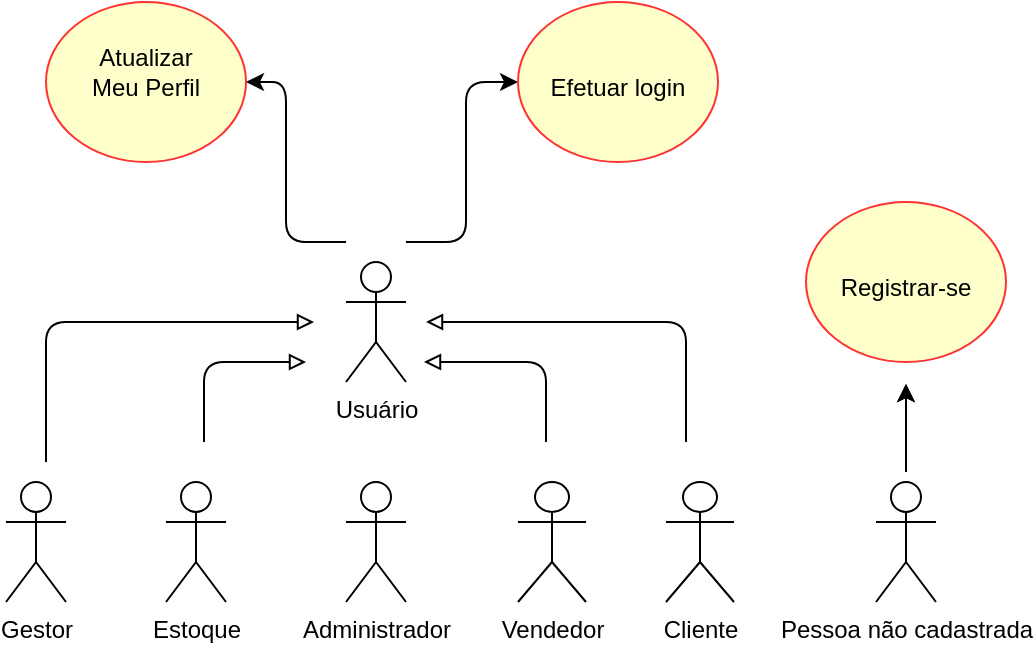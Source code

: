 <mxfile version="20.8.16" type="device" pages="5"><diagram id="mq7wWBJfE_hLWkZKFDT1" name="Usuário"><mxGraphModel dx="1199" dy="760" grid="1" gridSize="10" guides="1" tooltips="1" connect="1" arrows="1" fold="1" page="1" pageScale="1" pageWidth="827" pageHeight="1169" math="0" shadow="0"><root><mxCell id="0"/><mxCell id="1" parent="0"/><mxCell id="nkhq1du0ygEXdt6FLbWE-1" value="" style="edgeStyle=orthogonalEdgeStyle;rounded=1;orthogonalLoop=1;jettySize=auto;html=1;" edge="1" parent="1" target="nkhq1du0ygEXdt6FLbWE-5"><mxGeometry relative="1" as="geometry"><mxPoint x="370" y="230" as="sourcePoint"/><Array as="points"><mxPoint x="400" y="230"/><mxPoint x="400" y="150"/></Array></mxGeometry></mxCell><mxCell id="nkhq1du0ygEXdt6FLbWE-3" value="" style="edgeStyle=orthogonalEdgeStyle;rounded=1;orthogonalLoop=1;jettySize=auto;html=1;endArrow=block;endFill=0;targetPerimeterSpacing=26;sourcePerimeterSpacing=17;" edge="1" parent="1"><mxGeometry relative="1" as="geometry"><mxPoint x="269" y="330" as="sourcePoint"/><mxPoint x="320" y="290" as="targetPoint"/><Array as="points"><mxPoint x="269" y="290"/></Array></mxGeometry></mxCell><mxCell id="nkhq1du0ygEXdt6FLbWE-4" value="Usuário" style="shape=umlActor;verticalLabelPosition=bottom;verticalAlign=top;html=1;outlineConnect=0;" vertex="1" parent="1"><mxGeometry x="340" y="240" width="30" height="60" as="geometry"/></mxCell><mxCell id="nkhq1du0ygEXdt6FLbWE-5" value="&lt;br&gt;&lt;br&gt;Efetuar login" style="ellipse;whiteSpace=wrap;html=1;verticalAlign=top;fillColor=#FFFFCC;strokeColor=#FF3333;" vertex="1" parent="1"><mxGeometry x="426" y="110" width="100" height="80" as="geometry"/></mxCell><mxCell id="nkhq1du0ygEXdt6FLbWE-7" value="Estoque" style="shape=umlActor;verticalLabelPosition=bottom;verticalAlign=top;html=1;outlineConnect=0;" vertex="1" parent="1"><mxGeometry x="250" y="350" width="30" height="60" as="geometry"/></mxCell><mxCell id="nkhq1du0ygEXdt6FLbWE-8" value="" style="endArrow=block;html=1;rounded=1;sourcePerimeterSpacing=-1;targetPerimeterSpacing=8;jumpStyle=arc;endFill=0;" edge="1" parent="1"><mxGeometry width="50" height="50" relative="1" as="geometry"><mxPoint x="510" y="330" as="sourcePoint"/><mxPoint x="380" y="270" as="targetPoint"/><Array as="points"><mxPoint x="510" y="300"/><mxPoint x="510" y="270"/><mxPoint x="480" y="270"/></Array></mxGeometry></mxCell><mxCell id="nkhq1du0ygEXdt6FLbWE-9" value="Vendedor" style="shape=umlActor;verticalLabelPosition=bottom;verticalAlign=top;html=1;outlineConnect=0;" vertex="1" parent="1"><mxGeometry x="426" y="350" width="34" height="60" as="geometry"/></mxCell><mxCell id="nR5YU0t0JQK_gQ9CB8B0-1" value="&lt;br&gt;Atualizar&lt;br&gt;Meu Perfil" style="ellipse;whiteSpace=wrap;html=1;verticalAlign=top;fillColor=#FFFFCC;strokeColor=#FF3333;" vertex="1" parent="1"><mxGeometry x="190" y="110" width="100" height="80" as="geometry"/></mxCell><mxCell id="nkhq1du0ygEXdt6FLbWE-6" value="&lt;br&gt;&lt;br&gt;Registrar-se" style="ellipse;whiteSpace=wrap;html=1;verticalAlign=top;fillColor=#FFFFCC;strokeColor=#FF3333;" vertex="1" parent="1"><mxGeometry x="570" y="210" width="100" height="80" as="geometry"/></mxCell><mxCell id="nR5YU0t0JQK_gQ9CB8B0-6" value="Administrador" style="shape=umlActor;verticalLabelPosition=bottom;verticalAlign=top;html=1;outlineConnect=0;" vertex="1" parent="1"><mxGeometry x="340" y="350" width="30" height="60" as="geometry"/></mxCell><mxCell id="nR5YU0t0JQK_gQ9CB8B0-8" value="" style="edgeStyle=orthogonalEdgeStyle;rounded=1;jumpStyle=arc;orthogonalLoop=1;jettySize=auto;html=1;startArrow=none;startFill=0;endArrow=classic;endFill=1;sourcePerimeterSpacing=5;targetPerimeterSpacing=11;" edge="1" parent="1" source="nR5YU0t0JQK_gQ9CB8B0-7" target="nkhq1du0ygEXdt6FLbWE-6"><mxGeometry relative="1" as="geometry"/></mxCell><mxCell id="nR5YU0t0JQK_gQ9CB8B0-9" value="" style="edgeStyle=orthogonalEdgeStyle;rounded=1;jumpStyle=arc;orthogonalLoop=1;jettySize=auto;html=1;startArrow=none;startFill=0;endArrow=classic;endFill=1;sourcePerimeterSpacing=5;targetPerimeterSpacing=11;" edge="1" parent="1" source="nR5YU0t0JQK_gQ9CB8B0-7" target="nkhq1du0ygEXdt6FLbWE-6"><mxGeometry relative="1" as="geometry"/></mxCell><mxCell id="nR5YU0t0JQK_gQ9CB8B0-7" value="Pessoa não cadastrada" style="shape=umlActor;verticalLabelPosition=bottom;verticalAlign=top;html=1;outlineConnect=0;" vertex="1" parent="1"><mxGeometry x="605" y="350" width="30" height="60" as="geometry"/></mxCell><mxCell id="nR5YU0t0JQK_gQ9CB8B0-10" value="" style="edgeStyle=orthogonalEdgeStyle;rounded=1;orthogonalLoop=1;jettySize=auto;html=1;" edge="1" parent="1" target="nR5YU0t0JQK_gQ9CB8B0-1"><mxGeometry relative="1" as="geometry"><mxPoint x="340" y="230" as="sourcePoint"/><Array as="points"><mxPoint x="310" y="230"/><mxPoint x="310" y="150"/></Array><mxPoint x="350" y="160" as="targetPoint"/></mxGeometry></mxCell><mxCell id="nR5YU0t0JQK_gQ9CB8B0-12" value="Cliente" style="shape=umlActor;verticalLabelPosition=bottom;verticalAlign=top;html=1;outlineConnect=0;" vertex="1" parent="1"><mxGeometry x="500" y="350" width="34" height="60" as="geometry"/></mxCell><mxCell id="nR5YU0t0JQK_gQ9CB8B0-13" value="Gestor" style="shape=umlActor;verticalLabelPosition=bottom;verticalAlign=top;html=1;outlineConnect=0;" vertex="1" parent="1"><mxGeometry x="170" y="350" width="30" height="60" as="geometry"/></mxCell><mxCell id="nR5YU0t0JQK_gQ9CB8B0-14" value="" style="edgeStyle=orthogonalEdgeStyle;rounded=1;orthogonalLoop=1;jettySize=auto;html=1;endArrow=block;endFill=0;targetPerimeterSpacing=26;sourcePerimeterSpacing=17;" edge="1" parent="1"><mxGeometry relative="1" as="geometry"><mxPoint x="190" y="340" as="sourcePoint"/><mxPoint x="324" y="270" as="targetPoint"/><Array as="points"><mxPoint x="190" y="340"/><mxPoint x="190" y="270"/></Array></mxGeometry></mxCell><mxCell id="nR5YU0t0JQK_gQ9CB8B0-15" value="" style="edgeStyle=orthogonalEdgeStyle;rounded=1;orthogonalLoop=1;jettySize=auto;html=1;endArrow=block;endFill=0;targetPerimeterSpacing=26;sourcePerimeterSpacing=17;" edge="1" parent="1"><mxGeometry relative="1" as="geometry"><mxPoint x="440" y="330" as="sourcePoint"/><mxPoint x="379" y="290" as="targetPoint"/><Array as="points"><mxPoint x="440" y="330"/><mxPoint x="440" y="290"/></Array></mxGeometry></mxCell></root></mxGraphModel></diagram><diagram name="Vendedor" id="u5kHSt4IXaiV053rcAaQ"><mxGraphModel dx="1049" dy="665" grid="1" gridSize="10" guides="1" tooltips="1" connect="1" arrows="1" fold="1" page="1" pageScale="1" pageWidth="827" pageHeight="1169" math="0" shadow="0"><root><mxCell id="0"/><mxCell id="1" parent="0"/><mxCell id="c5dio5Woh93stBbsxcdv-28" value="" style="edgeStyle=orthogonalEdgeStyle;rounded=1;orthogonalLoop=1;jettySize=auto;html=1;endArrow=classic;endFill=1;sourcePerimeterSpacing=0;targetPerimeterSpacing=0;entryX=-0.025;entryY=0.6;entryDx=0;entryDy=0;entryPerimeter=0;" edge="1" parent="1" target="c5dio5Woh93stBbsxcdv-27"><mxGeometry relative="1" as="geometry"><mxPoint x="466.5" y="130" as="sourcePoint"/><Array as="points"><mxPoint x="467" y="68"/></Array></mxGeometry></mxCell><mxCell id="c5dio5Woh93stBbsxcdv-31" style="edgeStyle=orthogonalEdgeStyle;rounded=1;orthogonalLoop=1;jettySize=auto;html=1;endArrow=classic;endFill=1;sourcePerimeterSpacing=0;targetPerimeterSpacing=0;startArrow=none;startFill=0;jumpStyle=arc;entryX=0;entryY=0.5;entryDx=0;entryDy=0;" edge="1" parent="1" target="c5dio5Woh93stBbsxcdv-30"><mxGeometry relative="1" as="geometry"><mxPoint x="480" y="170" as="sourcePoint"/><Array as="points"/></mxGeometry></mxCell><mxCell id="c5dio5Woh93stBbsxcdv-19" value="Vendedor" style="shape=umlActor;verticalLabelPosition=bottom;verticalAlign=top;html=1;outlineConnect=0;" vertex="1" parent="1"><mxGeometry x="440" y="140" width="34" height="60" as="geometry"/></mxCell><mxCell id="c5dio5Woh93stBbsxcdv-27" value="&lt;br&gt;Cadastrar Cliente" style="ellipse;whiteSpace=wrap;html=1;verticalAlign=top;fillColor=#fff2cc;strokeColor=#FF3333;" vertex="1" parent="1"><mxGeometry x="596.5" y="20" width="80" height="80" as="geometry"/></mxCell><mxCell id="c5dio5Woh93stBbsxcdv-30" value="&lt;br&gt;Editar&lt;br&gt;&amp;nbsp;Cliente" style="ellipse;whiteSpace=wrap;html=1;verticalAlign=top;fillColor=#fff2cc;strokeColor=#FF3333;" vertex="1" parent="1"><mxGeometry x="596.5" y="130" width="80" height="80" as="geometry"/></mxCell><mxCell id="c5dio5Woh93stBbsxcdv-32" style="edgeStyle=orthogonalEdgeStyle;rounded=1;orthogonalLoop=1;jettySize=auto;html=1;endArrow=classic;endFill=1;sourcePerimeterSpacing=24;targetPerimeterSpacing=0;startArrow=none;startFill=0;jumpStyle=arc;entryX=0;entryY=0.5;entryDx=0;entryDy=0;" edge="1" parent="1" target="c5dio5Woh93stBbsxcdv-33"><mxGeometry relative="1" as="geometry"><mxPoint x="466" y="220" as="sourcePoint"/><Array as="points"><mxPoint x="466" y="280"/></Array></mxGeometry></mxCell><mxCell id="c5dio5Woh93stBbsxcdv-33" value="&lt;br&gt;Excluir&lt;br&gt;&amp;nbsp;Cliente" style="ellipse;whiteSpace=wrap;html=1;verticalAlign=top;fillColor=#fff2cc;strokeColor=#FF3333;" vertex="1" parent="1"><mxGeometry x="596.5" y="240" width="80" height="80" as="geometry"/></mxCell><mxCell id="c5dio5Woh93stBbsxcdv-35" value="&lt;br&gt;Listar &lt;br&gt;Clientes" style="ellipse;whiteSpace=wrap;html=1;verticalAlign=top;fillColor=#fff2cc;strokeColor=#FF3333;" vertex="1" parent="1"><mxGeometry x="596.5" y="340" width="80" height="80" as="geometry"/></mxCell><mxCell id="c5dio5Woh93stBbsxcdv-36" style="edgeStyle=orthogonalEdgeStyle;rounded=1;orthogonalLoop=1;jettySize=auto;html=1;endArrow=classic;endFill=1;sourcePerimeterSpacing=24;targetPerimeterSpacing=0;startArrow=none;startFill=0;jumpStyle=arc;" edge="1" parent="1" target="c5dio5Woh93stBbsxcdv-35"><mxGeometry relative="1" as="geometry"><mxPoint x="456" y="220" as="sourcePoint"/><Array as="points"><mxPoint x="456.5" y="230"/><mxPoint x="456.5" y="380"/></Array><mxPoint x="566.5" y="320" as="targetPoint"/></mxGeometry></mxCell><mxCell id="c5dio5Woh93stBbsxcdv-43" value="Administrador" style="shape=umlActor;verticalLabelPosition=bottom;verticalAlign=top;html=1;outlineConnect=0;" vertex="1" parent="1"><mxGeometry x="806.5" y="150" width="30" height="60" as="geometry"/></mxCell><mxCell id="c5dio5Woh93stBbsxcdv-44" value="" style="endArrow=classic;html=1;rounded=1;sourcePerimeterSpacing=-1;targetPerimeterSpacing=8;jumpStyle=arc;entryX=1.006;entryY=0.607;entryDx=0;entryDy=0;exitX=0.5;exitY=0;exitDx=0;exitDy=0;exitPerimeter=0;entryPerimeter=0;" edge="1" parent="1" source="c5dio5Woh93stBbsxcdv-43" target="c5dio5Woh93stBbsxcdv-27"><mxGeometry width="50" height="50" relative="1" as="geometry"><mxPoint x="806.5" y="120" as="sourcePoint"/><mxPoint x="446.5" y="150" as="targetPoint"/><Array as="points"><mxPoint x="821.5" y="69"/><mxPoint x="746.5" y="70"/></Array></mxGeometry></mxCell><mxCell id="c5dio5Woh93stBbsxcdv-45" value="" style="endArrow=classic;html=1;rounded=1;sourcePerimeterSpacing=-1;targetPerimeterSpacing=1;jumpStyle=arc;" edge="1" parent="1" target="c5dio5Woh93stBbsxcdv-30"><mxGeometry width="50" height="50" relative="1" as="geometry"><mxPoint x="796.5" y="170" as="sourcePoint"/><mxPoint x="680" y="170" as="targetPoint"/></mxGeometry></mxCell><mxCell id="c5dio5Woh93stBbsxcdv-46" value="" style="endArrow=classic;html=1;rounded=1;sourcePerimeterSpacing=8;targetPerimeterSpacing=15;jumpStyle=arc;entryX=1;entryY=0.5;entryDx=0;entryDy=0;" edge="1" parent="1" target="c5dio5Woh93stBbsxcdv-33"><mxGeometry width="50" height="50" relative="1" as="geometry"><mxPoint x="806.5" y="230" as="sourcePoint"/><mxPoint x="806.5" y="290" as="targetPoint"/><Array as="points"><mxPoint x="806.5" y="280"/><mxPoint x="716.5" y="280"/></Array></mxGeometry></mxCell><mxCell id="c5dio5Woh93stBbsxcdv-47" style="edgeStyle=orthogonalEdgeStyle;rounded=1;orthogonalLoop=1;jettySize=auto;html=1;endArrow=classic;endFill=1;sourcePerimeterSpacing=24;targetPerimeterSpacing=0;startArrow=none;startFill=0;jumpStyle=arc;entryX=1;entryY=0.5;entryDx=0;entryDy=0;" edge="1" parent="1" target="c5dio5Woh93stBbsxcdv-35"><mxGeometry relative="1" as="geometry"><mxPoint x="836.5" y="240" as="sourcePoint"/><Array as="points"><mxPoint x="836.5" y="380"/></Array><mxPoint x="686.5" y="370" as="targetPoint"/></mxGeometry></mxCell><mxCell id="oueiNjuayVd5u0Kx19pJ-1" value="&lt;br&gt;Listar &lt;br&gt;Vendas" style="ellipse;whiteSpace=wrap;html=1;verticalAlign=top;fillColor=#FFF2CC;strokeColor=#FF3333;" vertex="1" parent="1"><mxGeometry x="250" y="340" width="80" height="80" as="geometry"/></mxCell><mxCell id="oueiNjuayVd5u0Kx19pJ-2" value="&lt;br&gt;Excluir&lt;br&gt;&amp;nbsp;Venda" style="ellipse;whiteSpace=wrap;html=1;verticalAlign=top;fillColor=#FFF2CC;strokeColor=#FF3333;" vertex="1" parent="1"><mxGeometry x="250" y="230" width="80" height="80" as="geometry"/></mxCell><mxCell id="oueiNjuayVd5u0Kx19pJ-3" value="&lt;br&gt;Cadastrar Venda" style="ellipse;whiteSpace=wrap;html=1;verticalAlign=top;fillColor=#FFF2CC;strokeColor=#FF3333;" vertex="1" parent="1"><mxGeometry x="250" y="120" width="80" height="80" as="geometry"/></mxCell><mxCell id="oueiNjuayVd5u0Kx19pJ-4" value="&lt;br&gt;Consultar&lt;br&gt;Indicadores de Vendas" style="ellipse;whiteSpace=wrap;html=1;verticalAlign=top;fillColor=#ffffcc;strokeColor=#FF3333;" vertex="1" parent="1"><mxGeometry x="250" y="20" width="80" height="80" as="geometry"/></mxCell><mxCell id="oueiNjuayVd5u0Kx19pJ-5" value="" style="edgeStyle=orthogonalEdgeStyle;rounded=1;orthogonalLoop=1;jettySize=auto;html=1;endArrow=classic;endFill=1;sourcePerimeterSpacing=0;targetPerimeterSpacing=0;entryX=1.013;entryY=0.616;entryDx=0;entryDy=0;entryPerimeter=0;" edge="1" parent="1" target="oueiNjuayVd5u0Kx19pJ-4"><mxGeometry relative="1" as="geometry"><mxPoint x="450" y="130" as="sourcePoint"/><mxPoint x="340" y="70" as="targetPoint"/><Array as="points"><mxPoint x="450" y="69"/></Array></mxGeometry></mxCell><mxCell id="oueiNjuayVd5u0Kx19pJ-6" style="edgeStyle=orthogonalEdgeStyle;rounded=1;orthogonalLoop=1;jettySize=auto;html=1;endArrow=classic;endFill=1;sourcePerimeterSpacing=0;targetPerimeterSpacing=0;startArrow=none;startFill=0;jumpStyle=arc;entryX=1.004;entryY=0.634;entryDx=0;entryDy=0;entryPerimeter=0;" edge="1" parent="1" target="oueiNjuayVd5u0Kx19pJ-3"><mxGeometry relative="1" as="geometry"><mxPoint x="430" y="169.71" as="sourcePoint"/><mxPoint x="340" y="170.07" as="targetPoint"/><Array as="points"><mxPoint x="430" y="171"/></Array></mxGeometry></mxCell><mxCell id="oueiNjuayVd5u0Kx19pJ-7" style="edgeStyle=orthogonalEdgeStyle;rounded=1;orthogonalLoop=1;jettySize=auto;html=1;endArrow=classic;endFill=1;sourcePerimeterSpacing=24;targetPerimeterSpacing=0;startArrow=none;startFill=0;jumpStyle=arc;entryX=1.013;entryY=0.616;entryDx=0;entryDy=0;entryPerimeter=0;" edge="1" parent="1" target="oueiNjuayVd5u0Kx19pJ-2"><mxGeometry relative="1" as="geometry"><mxPoint x="430" y="220" as="sourcePoint"/><Array as="points"><mxPoint x="430" y="279"/></Array><mxPoint x="340" y="280" as="targetPoint"/></mxGeometry></mxCell><mxCell id="oueiNjuayVd5u0Kx19pJ-8" style="edgeStyle=orthogonalEdgeStyle;rounded=1;orthogonalLoop=1;jettySize=auto;html=1;endArrow=classic;endFill=1;sourcePerimeterSpacing=24;targetPerimeterSpacing=0;startArrow=none;startFill=0;jumpStyle=arc;entryX=1;entryY=0.5;entryDx=0;entryDy=0;" edge="1" parent="1" target="oueiNjuayVd5u0Kx19pJ-1"><mxGeometry relative="1" as="geometry"><mxPoint x="440" y="220" as="sourcePoint"/><Array as="points"><mxPoint x="440" y="380"/></Array><mxPoint x="340" y="370" as="targetPoint"/></mxGeometry></mxCell><mxCell id="pTqSpnwR-irgNFDl8kt4-1" value="Administrador" style="shape=umlActor;verticalLabelPosition=bottom;verticalAlign=top;html=1;outlineConnect=0;" vertex="1" parent="1"><mxGeometry x="70" y="140" width="30" height="60" as="geometry"/></mxCell><mxCell id="pTqSpnwR-irgNFDl8kt4-2" value="" style="endArrow=classic;html=1;rounded=1;sourcePerimeterSpacing=1;targetPerimeterSpacing=-1;jumpStyle=arc;" edge="1" parent="1"><mxGeometry width="50" height="50" relative="1" as="geometry"><mxPoint x="120.0" y="159.38" as="sourcePoint"/><mxPoint x="239" y="159.38" as="targetPoint"/></mxGeometry></mxCell><mxCell id="pTqSpnwR-irgNFDl8kt4-3" value="" style="endArrow=classic;html=1;rounded=1;sourcePerimeterSpacing=8;targetPerimeterSpacing=15;jumpStyle=arc;entryX=-0.034;entryY=0.641;entryDx=0;entryDy=0;entryPerimeter=0;" edge="1" parent="1" target="oueiNjuayVd5u0Kx19pJ-2"><mxGeometry width="50" height="50" relative="1" as="geometry"><mxPoint x="100" y="230" as="sourcePoint"/><mxPoint x="230" y="280" as="targetPoint"/><Array as="points"><mxPoint x="100" y="280"/></Array></mxGeometry></mxCell><mxCell id="pTqSpnwR-irgNFDl8kt4-4" style="edgeStyle=orthogonalEdgeStyle;rounded=1;orthogonalLoop=1;jettySize=auto;html=1;endArrow=classic;endFill=1;sourcePerimeterSpacing=24;targetPerimeterSpacing=0;startArrow=none;startFill=0;jumpStyle=arc;entryX=0;entryY=0.5;entryDx=0;entryDy=0;" edge="1" parent="1" target="oueiNjuayVd5u0Kx19pJ-1"><mxGeometry relative="1" as="geometry"><mxPoint x="80" y="230" as="sourcePoint"/><Array as="points"><mxPoint x="80" y="380"/></Array><mxPoint x="240" y="370" as="targetPoint"/></mxGeometry></mxCell></root></mxGraphModel></diagram><diagram name="Estoque" id="IQt84xkxouf3m_GOZCGo"><mxGraphModel dx="2026" dy="760" grid="1" gridSize="10" guides="1" tooltips="1" connect="1" arrows="1" fold="1" page="1" pageScale="1" pageWidth="827" pageHeight="1169" math="0" shadow="0"><root><mxCell id="EvJrwIEnNhAmgEv6wjiB-0"/><mxCell id="EvJrwIEnNhAmgEv6wjiB-1" parent="EvJrwIEnNhAmgEv6wjiB-0"/><mxCell id="EvJrwIEnNhAmgEv6wjiB-2" value="" style="edgeStyle=orthogonalEdgeStyle;rounded=1;orthogonalLoop=1;jettySize=auto;html=1;endArrow=classic;endFill=1;sourcePerimeterSpacing=0;targetPerimeterSpacing=0;entryX=-0.025;entryY=0.6;entryDx=0;entryDy=0;entryPerimeter=0;" edge="1" parent="EvJrwIEnNhAmgEv6wjiB-1" target="EvJrwIEnNhAmgEv6wjiB-5"><mxGeometry relative="1" as="geometry"><mxPoint x="-180" y="140" as="sourcePoint"/><Array as="points"><mxPoint x="-180" y="140"/><mxPoint x="-180" y="78"/></Array></mxGeometry></mxCell><mxCell id="EvJrwIEnNhAmgEv6wjiB-3" style="edgeStyle=orthogonalEdgeStyle;rounded=1;orthogonalLoop=1;jettySize=auto;html=1;endArrow=classic;endFill=1;sourcePerimeterSpacing=0;targetPerimeterSpacing=0;startArrow=none;startFill=0;jumpStyle=arc;entryX=0;entryY=0.5;entryDx=0;entryDy=0;" edge="1" parent="EvJrwIEnNhAmgEv6wjiB-1" target="EvJrwIEnNhAmgEv6wjiB-6"><mxGeometry relative="1" as="geometry"><mxPoint x="-160" y="180" as="sourcePoint"/><Array as="points"/></mxGeometry></mxCell><mxCell id="EvJrwIEnNhAmgEv6wjiB-4" value="Estoque" style="shape=umlActor;verticalLabelPosition=bottom;verticalAlign=top;html=1;outlineConnect=0;" vertex="1" parent="EvJrwIEnNhAmgEv6wjiB-1"><mxGeometry x="-210" y="150" width="34" height="60" as="geometry"/></mxCell><mxCell id="EvJrwIEnNhAmgEv6wjiB-5" value="&lt;br&gt;Cadastrar Produto" style="ellipse;whiteSpace=wrap;html=1;verticalAlign=top;fillColor=#fff2cc;strokeColor=#FF3333;" vertex="1" parent="EvJrwIEnNhAmgEv6wjiB-1"><mxGeometry x="-43.5" y="30" width="80" height="80" as="geometry"/></mxCell><mxCell id="EvJrwIEnNhAmgEv6wjiB-6" value="&lt;br&gt;Editar&lt;br&gt;&amp;nbsp;Produto" style="ellipse;whiteSpace=wrap;html=1;verticalAlign=top;fillColor=#fff2cc;strokeColor=#FF3333;" vertex="1" parent="EvJrwIEnNhAmgEv6wjiB-1"><mxGeometry x="-43.5" y="140" width="80" height="80" as="geometry"/></mxCell><mxCell id="EvJrwIEnNhAmgEv6wjiB-7" style="edgeStyle=orthogonalEdgeStyle;rounded=1;orthogonalLoop=1;jettySize=auto;html=1;endArrow=classic;endFill=1;sourcePerimeterSpacing=24;targetPerimeterSpacing=0;startArrow=none;startFill=0;jumpStyle=arc;entryX=0;entryY=0.5;entryDx=0;entryDy=0;" edge="1" parent="EvJrwIEnNhAmgEv6wjiB-1" target="EvJrwIEnNhAmgEv6wjiB-8"><mxGeometry relative="1" as="geometry"><mxPoint x="-160" y="240" as="sourcePoint"/><Array as="points"><mxPoint x="-160" y="240"/><mxPoint x="-160" y="290"/></Array></mxGeometry></mxCell><mxCell id="EvJrwIEnNhAmgEv6wjiB-8" value="&lt;br&gt;Excluir&lt;br&gt;&amp;nbsp;Produto" style="ellipse;whiteSpace=wrap;html=1;verticalAlign=top;fillColor=#fff2cc;strokeColor=#FF3333;" vertex="1" parent="EvJrwIEnNhAmgEv6wjiB-1"><mxGeometry x="-43.5" y="250" width="80" height="80" as="geometry"/></mxCell><mxCell id="EvJrwIEnNhAmgEv6wjiB-9" value="&lt;br&gt;Listar &lt;br&gt;Produtos" style="ellipse;whiteSpace=wrap;html=1;verticalAlign=top;fillColor=#fff2cc;strokeColor=#FF3333;" vertex="1" parent="EvJrwIEnNhAmgEv6wjiB-1"><mxGeometry x="-43.5" y="350" width="80" height="80" as="geometry"/></mxCell><mxCell id="EvJrwIEnNhAmgEv6wjiB-10" style="edgeStyle=orthogonalEdgeStyle;rounded=1;orthogonalLoop=1;jettySize=auto;html=1;endArrow=classic;endFill=1;sourcePerimeterSpacing=24;targetPerimeterSpacing=0;startArrow=none;startFill=0;jumpStyle=arc;" edge="1" parent="EvJrwIEnNhAmgEv6wjiB-1" target="EvJrwIEnNhAmgEv6wjiB-9"><mxGeometry relative="1" as="geometry"><mxPoint x="-170" y="240" as="sourcePoint"/><Array as="points"><mxPoint x="-170" y="240"/><mxPoint x="-170" y="390"/></Array><mxPoint x="-73.5" y="330" as="targetPoint"/></mxGeometry></mxCell><mxCell id="EvJrwIEnNhAmgEv6wjiB-11" value="Administrador" style="shape=umlActor;verticalLabelPosition=bottom;verticalAlign=top;html=1;outlineConnect=0;" vertex="1" parent="EvJrwIEnNhAmgEv6wjiB-1"><mxGeometry x="166.5" y="160" width="30" height="60" as="geometry"/></mxCell><mxCell id="EvJrwIEnNhAmgEv6wjiB-12" value="" style="endArrow=classic;html=1;rounded=1;sourcePerimeterSpacing=-1;targetPerimeterSpacing=8;jumpStyle=arc;entryX=1.006;entryY=0.607;entryDx=0;entryDy=0;exitX=0.5;exitY=0;exitDx=0;exitDy=0;exitPerimeter=0;entryPerimeter=0;" edge="1" parent="EvJrwIEnNhAmgEv6wjiB-1" source="EvJrwIEnNhAmgEv6wjiB-11" target="EvJrwIEnNhAmgEv6wjiB-5"><mxGeometry width="50" height="50" relative="1" as="geometry"><mxPoint x="166.5" y="130" as="sourcePoint"/><mxPoint x="-193.5" y="160" as="targetPoint"/><Array as="points"><mxPoint x="181.5" y="79"/><mxPoint x="106.5" y="80"/></Array></mxGeometry></mxCell><mxCell id="EvJrwIEnNhAmgEv6wjiB-13" value="" style="endArrow=classic;html=1;rounded=1;sourcePerimeterSpacing=-1;targetPerimeterSpacing=1;jumpStyle=arc;" edge="1" parent="EvJrwIEnNhAmgEv6wjiB-1" target="EvJrwIEnNhAmgEv6wjiB-6"><mxGeometry width="50" height="50" relative="1" as="geometry"><mxPoint x="156.5" y="180" as="sourcePoint"/><mxPoint x="40" y="180" as="targetPoint"/></mxGeometry></mxCell><mxCell id="EvJrwIEnNhAmgEv6wjiB-14" value="" style="endArrow=classic;html=1;rounded=1;sourcePerimeterSpacing=8;targetPerimeterSpacing=15;jumpStyle=arc;entryX=1;entryY=0.5;entryDx=0;entryDy=0;" edge="1" parent="EvJrwIEnNhAmgEv6wjiB-1" target="EvJrwIEnNhAmgEv6wjiB-8"><mxGeometry width="50" height="50" relative="1" as="geometry"><mxPoint x="167" y="250" as="sourcePoint"/><mxPoint x="166.5" y="300" as="targetPoint"/><Array as="points"><mxPoint x="166.5" y="290"/><mxPoint x="76.5" y="290"/></Array></mxGeometry></mxCell><mxCell id="EvJrwIEnNhAmgEv6wjiB-15" style="edgeStyle=orthogonalEdgeStyle;rounded=1;orthogonalLoop=1;jettySize=auto;html=1;endArrow=classic;endFill=1;sourcePerimeterSpacing=24;targetPerimeterSpacing=0;startArrow=none;startFill=0;jumpStyle=arc;entryX=1;entryY=0.5;entryDx=0;entryDy=0;" edge="1" parent="EvJrwIEnNhAmgEv6wjiB-1" target="EvJrwIEnNhAmgEv6wjiB-9"><mxGeometry relative="1" as="geometry"><mxPoint x="180" y="250" as="sourcePoint"/><Array as="points"><mxPoint x="180" y="250"/><mxPoint x="180" y="390"/></Array><mxPoint x="46.5" y="380" as="targetPoint"/></mxGeometry></mxCell><mxCell id="EvJrwIEnNhAmgEv6wjiB-16" value="&lt;br&gt;Listar &lt;br&gt;Compras" style="ellipse;whiteSpace=wrap;html=1;verticalAlign=top;fillColor=#fff2cc;strokeColor=#FF3333;" vertex="1" parent="EvJrwIEnNhAmgEv6wjiB-1"><mxGeometry x="-410" y="350" width="80" height="80" as="geometry"/></mxCell><mxCell id="EvJrwIEnNhAmgEv6wjiB-17" value="&lt;br&gt;Excluir&lt;br&gt;&amp;nbsp;Compra" style="ellipse;whiteSpace=wrap;html=1;verticalAlign=top;fillColor=#fff2cc;strokeColor=#FF3333;" vertex="1" parent="EvJrwIEnNhAmgEv6wjiB-1"><mxGeometry x="-410" y="240" width="80" height="80" as="geometry"/></mxCell><mxCell id="EvJrwIEnNhAmgEv6wjiB-18" value="&lt;br&gt;Cadastrar Compra" style="ellipse;whiteSpace=wrap;html=1;verticalAlign=top;fillColor=#fff2cc;strokeColor=#FF3333;" vertex="1" parent="EvJrwIEnNhAmgEv6wjiB-1"><mxGeometry x="-410" y="130" width="80" height="80" as="geometry"/></mxCell><mxCell id="EvJrwIEnNhAmgEv6wjiB-19" value="&lt;br&gt;Consultar&lt;br&gt;Indicadores de Compras" style="ellipse;whiteSpace=wrap;html=1;verticalAlign=top;fillColor=#ffffcc;strokeColor=#FF3333;" vertex="1" parent="EvJrwIEnNhAmgEv6wjiB-1"><mxGeometry x="-410" y="30" width="80" height="80" as="geometry"/></mxCell><mxCell id="EvJrwIEnNhAmgEv6wjiB-20" value="" style="edgeStyle=orthogonalEdgeStyle;rounded=1;orthogonalLoop=1;jettySize=auto;html=1;endArrow=classic;endFill=1;sourcePerimeterSpacing=0;targetPerimeterSpacing=0;entryX=1.013;entryY=0.616;entryDx=0;entryDy=0;entryPerimeter=0;" edge="1" parent="EvJrwIEnNhAmgEv6wjiB-1" target="EvJrwIEnNhAmgEv6wjiB-19"><mxGeometry relative="1" as="geometry"><mxPoint x="-200" y="140" as="sourcePoint"/><mxPoint x="-300" y="80" as="targetPoint"/><Array as="points"><mxPoint x="-200" y="140"/><mxPoint x="-200" y="79"/></Array></mxGeometry></mxCell><mxCell id="EvJrwIEnNhAmgEv6wjiB-21" style="edgeStyle=orthogonalEdgeStyle;rounded=1;orthogonalLoop=1;jettySize=auto;html=1;endArrow=classic;endFill=1;sourcePerimeterSpacing=0;targetPerimeterSpacing=0;startArrow=none;startFill=0;jumpStyle=arc;entryX=1.004;entryY=0.634;entryDx=0;entryDy=0;entryPerimeter=0;" edge="1" parent="EvJrwIEnNhAmgEv6wjiB-1" target="EvJrwIEnNhAmgEv6wjiB-18"><mxGeometry relative="1" as="geometry"><mxPoint x="-220" y="181" as="sourcePoint"/><mxPoint x="-300" y="180.07" as="targetPoint"/><Array as="points"><mxPoint x="-210" y="181"/></Array></mxGeometry></mxCell><mxCell id="EvJrwIEnNhAmgEv6wjiB-22" style="edgeStyle=orthogonalEdgeStyle;rounded=1;orthogonalLoop=1;jettySize=auto;html=1;endArrow=classic;endFill=1;sourcePerimeterSpacing=24;targetPerimeterSpacing=0;startArrow=none;startFill=0;jumpStyle=arc;entryX=1.013;entryY=0.616;entryDx=0;entryDy=0;entryPerimeter=0;" edge="1" parent="EvJrwIEnNhAmgEv6wjiB-1" target="EvJrwIEnNhAmgEv6wjiB-17"><mxGeometry relative="1" as="geometry"><mxPoint x="-220" y="240" as="sourcePoint"/><Array as="points"><mxPoint x="-220" y="240"/><mxPoint x="-220" y="289"/></Array><mxPoint x="-300" y="290" as="targetPoint"/></mxGeometry></mxCell><mxCell id="EvJrwIEnNhAmgEv6wjiB-23" style="edgeStyle=orthogonalEdgeStyle;rounded=1;orthogonalLoop=1;jettySize=auto;html=1;endArrow=classic;endFill=1;sourcePerimeterSpacing=24;targetPerimeterSpacing=0;startArrow=none;startFill=0;jumpStyle=arc;entryX=1;entryY=0.5;entryDx=0;entryDy=0;" edge="1" parent="EvJrwIEnNhAmgEv6wjiB-1" target="EvJrwIEnNhAmgEv6wjiB-16"><mxGeometry relative="1" as="geometry"><mxPoint x="-210" y="240" as="sourcePoint"/><Array as="points"><mxPoint x="-210" y="240"/><mxPoint x="-210" y="390"/></Array><mxPoint x="-300" y="380" as="targetPoint"/></mxGeometry></mxCell><mxCell id="G2aVTqpZZbCqpm3PtoHS-0" value="Administrador" style="shape=umlActor;verticalLabelPosition=bottom;verticalAlign=top;html=1;outlineConnect=0;" vertex="1" parent="EvJrwIEnNhAmgEv6wjiB-1"><mxGeometry x="-570" y="150" width="30" height="60" as="geometry"/></mxCell><mxCell id="G2aVTqpZZbCqpm3PtoHS-1" style="edgeStyle=orthogonalEdgeStyle;rounded=1;orthogonalLoop=1;jettySize=auto;html=1;endArrow=classic;endFill=1;sourcePerimeterSpacing=24;targetPerimeterSpacing=0;startArrow=none;startFill=0;jumpStyle=arc;" edge="1" parent="EvJrwIEnNhAmgEv6wjiB-1"><mxGeometry relative="1" as="geometry"><mxPoint x="190" y="250" as="sourcePoint"/><Array as="points"><mxPoint x="190" y="250"/><mxPoint x="190" y="490"/></Array><mxPoint x="40" y="490" as="targetPoint"/></mxGeometry></mxCell><mxCell id="G2aVTqpZZbCqpm3PtoHS-2" value="&lt;br&gt;Listar Compras do Produto" style="ellipse;whiteSpace=wrap;html=1;verticalAlign=top;fillColor=#fff2cc;strokeColor=#FF3333;" vertex="1" parent="EvJrwIEnNhAmgEv6wjiB-1"><mxGeometry x="-43.5" y="450" width="80" height="80" as="geometry"/></mxCell><mxCell id="G2aVTqpZZbCqpm3PtoHS-5" style="edgeStyle=orthogonalEdgeStyle;rounded=1;orthogonalLoop=1;jettySize=auto;html=1;endArrow=classic;endFill=1;sourcePerimeterSpacing=24;targetPerimeterSpacing=0;startArrow=none;startFill=0;jumpStyle=arc;entryX=0;entryY=0.5;entryDx=0;entryDy=0;" edge="1" parent="EvJrwIEnNhAmgEv6wjiB-1" target="G2aVTqpZZbCqpm3PtoHS-2"><mxGeometry relative="1" as="geometry"><mxPoint x="-180" y="240" as="sourcePoint"/><Array as="points"><mxPoint x="-180" y="490"/></Array><mxPoint x="-50" y="490" as="targetPoint"/></mxGeometry></mxCell><mxCell id="G2aVTqpZZbCqpm3PtoHS-6" value="&lt;br&gt;Cadastrar Compra para o Produto" style="ellipse;whiteSpace=wrap;html=1;verticalAlign=top;fillColor=#fff2cc;strokeColor=#FF3333;" vertex="1" parent="EvJrwIEnNhAmgEv6wjiB-1"><mxGeometry x="-43.5" y="550" width="80" height="80" as="geometry"/></mxCell><mxCell id="G2aVTqpZZbCqpm3PtoHS-7" value="&lt;br&gt;Excluir Compra para o Produto" style="ellipse;whiteSpace=wrap;html=1;verticalAlign=top;fillColor=#fff2cc;strokeColor=#FF3333;" vertex="1" parent="EvJrwIEnNhAmgEv6wjiB-1"><mxGeometry x="-43.5" y="650" width="80" height="80" as="geometry"/></mxCell><mxCell id="G2aVTqpZZbCqpm3PtoHS-8" style="edgeStyle=orthogonalEdgeStyle;rounded=1;orthogonalLoop=1;jettySize=auto;html=1;endArrow=classic;endFill=1;sourcePerimeterSpacing=24;targetPerimeterSpacing=0;startArrow=none;startFill=0;jumpStyle=arc;entryX=1;entryY=0.5;entryDx=0;entryDy=0;" edge="1" parent="EvJrwIEnNhAmgEv6wjiB-1" target="G2aVTqpZZbCqpm3PtoHS-6"><mxGeometry relative="1" as="geometry"><mxPoint x="200" y="250" as="sourcePoint"/><Array as="points"><mxPoint x="200" y="590"/></Array><mxPoint x="50" y="500" as="targetPoint"/></mxGeometry></mxCell><mxCell id="G2aVTqpZZbCqpm3PtoHS-9" style="edgeStyle=orthogonalEdgeStyle;rounded=1;orthogonalLoop=1;jettySize=auto;html=1;endArrow=classic;endFill=1;sourcePerimeterSpacing=24;targetPerimeterSpacing=0;startArrow=none;startFill=0;jumpStyle=arc;" edge="1" parent="EvJrwIEnNhAmgEv6wjiB-1"><mxGeometry relative="1" as="geometry"><mxPoint x="210" y="250" as="sourcePoint"/><Array as="points"><mxPoint x="210" y="690"/><mxPoint x="47" y="690"/></Array><mxPoint x="40" y="690" as="targetPoint"/></mxGeometry></mxCell><mxCell id="G2aVTqpZZbCqpm3PtoHS-10" style="edgeStyle=orthogonalEdgeStyle;rounded=1;orthogonalLoop=1;jettySize=auto;html=1;endArrow=classic;endFill=1;sourcePerimeterSpacing=24;targetPerimeterSpacing=0;startArrow=none;startFill=0;jumpStyle=arc;entryX=0;entryY=0.5;entryDx=0;entryDy=0;" edge="1" parent="EvJrwIEnNhAmgEv6wjiB-1" target="G2aVTqpZZbCqpm3PtoHS-6"><mxGeometry relative="1" as="geometry"><mxPoint x="-190" y="240" as="sourcePoint"/><Array as="points"><mxPoint x="-190" y="590"/></Array><mxPoint x="-53" y="590" as="targetPoint"/></mxGeometry></mxCell><mxCell id="G2aVTqpZZbCqpm3PtoHS-11" style="edgeStyle=orthogonalEdgeStyle;rounded=1;orthogonalLoop=1;jettySize=auto;html=1;endArrow=classic;endFill=1;sourcePerimeterSpacing=24;targetPerimeterSpacing=0;startArrow=none;startFill=0;jumpStyle=arc;entryX=0;entryY=0.5;entryDx=0;entryDy=0;" edge="1" parent="EvJrwIEnNhAmgEv6wjiB-1" target="G2aVTqpZZbCqpm3PtoHS-7"><mxGeometry relative="1" as="geometry"><mxPoint x="-200" y="240" as="sourcePoint"/><Array as="points"><mxPoint x="-200" y="690"/></Array><mxPoint x="-50" y="690" as="targetPoint"/></mxGeometry></mxCell><mxCell id="G2aVTqpZZbCqpm3PtoHS-13" style="edgeStyle=orthogonalEdgeStyle;rounded=1;orthogonalLoop=1;jettySize=auto;html=1;endArrow=classic;endFill=1;sourcePerimeterSpacing=0;targetPerimeterSpacing=0;startArrow=none;startFill=0;jumpStyle=arc;" edge="1" parent="EvJrwIEnNhAmgEv6wjiB-1"><mxGeometry relative="1" as="geometry"><mxPoint x="-530" y="181" as="sourcePoint"/><mxPoint x="-430" y="180" as="targetPoint"/><Array as="points"><mxPoint x="-480" y="181"/><mxPoint x="-430" y="180"/></Array></mxGeometry></mxCell><mxCell id="G2aVTqpZZbCqpm3PtoHS-15" style="edgeStyle=orthogonalEdgeStyle;rounded=1;orthogonalLoop=1;jettySize=auto;html=1;endArrow=classic;endFill=1;sourcePerimeterSpacing=24;targetPerimeterSpacing=0;startArrow=none;startFill=0;jumpStyle=arc;entryX=-0.013;entryY=0.668;entryDx=0;entryDy=0;entryPerimeter=0;" edge="1" parent="EvJrwIEnNhAmgEv6wjiB-1" target="EvJrwIEnNhAmgEv6wjiB-17"><mxGeometry relative="1" as="geometry"><mxPoint x="-551.04" y="240" as="sourcePoint"/><Array as="points"><mxPoint x="-551" y="293"/></Array><mxPoint x="-660" y="289.28" as="targetPoint"/></mxGeometry></mxCell><mxCell id="G2aVTqpZZbCqpm3PtoHS-16" style="edgeStyle=orthogonalEdgeStyle;rounded=1;orthogonalLoop=1;jettySize=auto;html=1;endArrow=classic;endFill=1;sourcePerimeterSpacing=24;targetPerimeterSpacing=0;startArrow=none;startFill=0;jumpStyle=arc;entryX=0;entryY=0.5;entryDx=0;entryDy=0;" edge="1" parent="EvJrwIEnNhAmgEv6wjiB-1" target="EvJrwIEnNhAmgEv6wjiB-16"><mxGeometry relative="1" as="geometry"><mxPoint x="-570" y="240" as="sourcePoint"/><Array as="points"><mxPoint x="-570" y="390"/></Array><mxPoint x="-690" y="390" as="targetPoint"/></mxGeometry></mxCell></root></mxGraphModel></diagram><diagram id="fPkaD3Td2_6MNFe-_-tc" name="Cliente"><mxGraphModel dx="932" dy="591" grid="1" gridSize="10" guides="1" tooltips="1" connect="1" arrows="1" fold="1" page="1" pageScale="1" pageWidth="827" pageHeight="1169" math="0" shadow="0"><root><mxCell id="0"/><mxCell id="1" parent="0"/><mxCell id="E52OLWTIXrJ9FOVXSswI-1" value="&lt;br&gt;&lt;br&gt;Meus Pedidos" style="ellipse;whiteSpace=wrap;html=1;verticalAlign=top;fillColor=#FFFFCC;strokeColor=#FF3333;" vertex="1" parent="1"><mxGeometry x="150" y="90" width="100" height="80" as="geometry"/></mxCell><mxCell id="E52OLWTIXrJ9FOVXSswI-2" value="" style="edgeStyle=orthogonalEdgeStyle;rounded=1;jumpStyle=arc;orthogonalLoop=1;jettySize=auto;html=1;startArrow=none;startFill=0;endArrow=classic;endFill=1;sourcePerimeterSpacing=5;targetPerimeterSpacing=11;entryX=0.5;entryY=1;entryDx=0;entryDy=0;" edge="1" parent="1" target="E52OLWTIXrJ9FOVXSswI-1"><mxGeometry relative="1" as="geometry"><mxPoint x="200" y="230" as="sourcePoint"/></mxGeometry></mxCell><mxCell id="awIg2BN9hH3mlZylolgM-1" value="Cliente" style="shape=umlActor;verticalLabelPosition=bottom;verticalAlign=top;html=1;outlineConnect=0;" vertex="1" parent="1"><mxGeometry x="183" y="250" width="34" height="60" as="geometry"/></mxCell></root></mxGraphModel></diagram><diagram id="2GXJZQOUOON9zam7SL1o" name="Gestor"><mxGraphModel dx="839" dy="532" grid="1" gridSize="10" guides="1" tooltips="1" connect="1" arrows="1" fold="1" page="1" pageScale="1" pageWidth="827" pageHeight="1169" math="0" shadow="0"><root><mxCell id="0"/><mxCell id="1" parent="0"/><mxCell id="yzMxOQEk8FrYB0S5hJPc-1" value="&lt;br style=&quot;border-color: var(--border-color);&quot;&gt;Consultar&lt;br style=&quot;border-color: var(--border-color);&quot;&gt;Indicadores de Compras" style="ellipse;whiteSpace=wrap;html=1;verticalAlign=top;fillColor=#FFFFCC;strokeColor=#FF3333;" vertex="1" parent="1"><mxGeometry x="150" y="90" width="100" height="80" as="geometry"/></mxCell><mxCell id="yzMxOQEk8FrYB0S5hJPc-2" value="" style="edgeStyle=orthogonalEdgeStyle;rounded=1;jumpStyle=arc;orthogonalLoop=1;jettySize=auto;html=1;startArrow=none;startFill=0;endArrow=classic;endFill=1;sourcePerimeterSpacing=5;targetPerimeterSpacing=11;entryX=0.5;entryY=1;entryDx=0;entryDy=0;" edge="1" parent="1" target="yzMxOQEk8FrYB0S5hJPc-1"><mxGeometry relative="1" as="geometry"><mxPoint x="290" y="270" as="sourcePoint"/></mxGeometry></mxCell><mxCell id="yzMxOQEk8FrYB0S5hJPc-3" value="Gestor" style="shape=umlActor;verticalLabelPosition=bottom;verticalAlign=top;html=1;outlineConnect=0;" vertex="1" parent="1"><mxGeometry x="313" y="250" width="34" height="60" as="geometry"/></mxCell><mxCell id="B-tNAFEuX413bVJjVAJr-1" value="&lt;br&gt;Consultar&lt;br&gt;Indicadores de Vendas" style="ellipse;whiteSpace=wrap;html=1;verticalAlign=top;fillColor=#ffffcc;strokeColor=#FF3333;" vertex="1" parent="1"><mxGeometry x="280" y="90" width="100" height="80" as="geometry"/></mxCell><mxCell id="B-tNAFEuX413bVJjVAJr-3" value="" style="endArrow=classic;html=1;rounded=1;sourcePerimeterSpacing=8;targetPerimeterSpacing=15;jumpStyle=arc;entryX=0.5;entryY=1;entryDx=0;entryDy=0;" edge="1" parent="1" target="B-tNAFEuX413bVJjVAJr-1"><mxGeometry width="50" height="50" relative="1" as="geometry"><mxPoint x="330" y="240" as="sourcePoint"/><mxPoint x="440" y="150" as="targetPoint"/></mxGeometry></mxCell><mxCell id="B-tNAFEuX413bVJjVAJr-5" value="&lt;br style=&quot;border-color: var(--border-color);&quot;&gt;Consultar&lt;br style=&quot;border-color: var(--border-color);&quot;&gt;Prdutos Mais Vendidos" style="ellipse;whiteSpace=wrap;html=1;verticalAlign=top;fillColor=#FFFFCC;strokeColor=#FF3333;" vertex="1" parent="1"><mxGeometry x="414" y="90" width="100" height="80" as="geometry"/></mxCell><mxCell id="pMgO56G7DlYQlXjRzX0Z-1" value="" style="edgeStyle=orthogonalEdgeStyle;rounded=1;jumpStyle=arc;orthogonalLoop=1;jettySize=auto;html=1;startArrow=none;startFill=0;endArrow=classic;endFill=1;sourcePerimeterSpacing=5;targetPerimeterSpacing=11;entryX=0.5;entryY=1;entryDx=0;entryDy=0;" edge="1" parent="1" target="B-tNAFEuX413bVJjVAJr-5"><mxGeometry relative="1" as="geometry"><mxPoint x="370" y="270" as="sourcePoint"/><mxPoint x="470" y="180" as="targetPoint"/></mxGeometry></mxCell></root></mxGraphModel></diagram></mxfile>